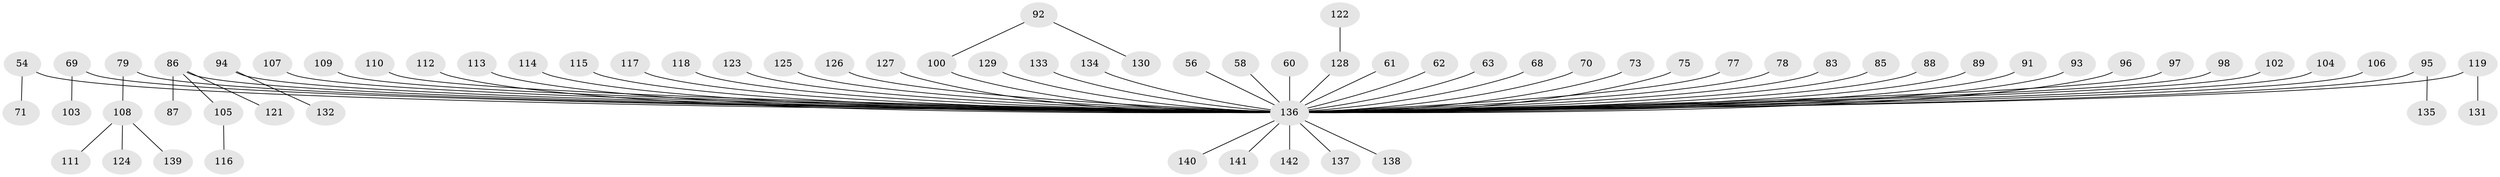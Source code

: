 // original degree distribution, {6: 0.028169014084507043, 8: 0.007042253521126761, 7: 0.007042253521126761, 4: 0.056338028169014086, 3: 0.14084507042253522, 1: 0.5422535211267606, 2: 0.19014084507042253, 5: 0.028169014084507043}
// Generated by graph-tools (version 1.1) at 2025/53/03/09/25 04:53:57]
// undirected, 71 vertices, 70 edges
graph export_dot {
graph [start="1"]
  node [color=gray90,style=filled];
  54 [super="+53"];
  56;
  58;
  60;
  61;
  62;
  63;
  68;
  69;
  70;
  71;
  73;
  75;
  77;
  78;
  79;
  83;
  85;
  86 [super="+17+25"];
  87;
  88;
  89;
  91;
  92;
  93;
  94;
  95;
  96;
  97;
  98;
  100 [super="+42"];
  102;
  103;
  104;
  105 [super="+32"];
  106;
  107;
  108;
  109;
  110;
  111;
  112;
  113;
  114;
  115;
  116;
  117;
  118;
  119;
  121;
  122;
  123;
  124;
  125;
  126;
  127;
  128 [super="+120"];
  129;
  130;
  131;
  132;
  133;
  134;
  135;
  136 [super="+27+82+18+43+50+45+40+46+31+13+64+76+90+101+28+36+37+38+99+41+44+47+72+84+67+80+48+52"];
  137;
  138;
  139;
  140;
  141;
  142;
  54 -- 136;
  54 -- 71;
  56 -- 136;
  58 -- 136;
  60 -- 136;
  61 -- 136;
  62 -- 136;
  63 -- 136;
  68 -- 136;
  69 -- 103;
  69 -- 136;
  70 -- 136;
  73 -- 136;
  75 -- 136;
  77 -- 136;
  78 -- 136;
  79 -- 108;
  79 -- 136;
  83 -- 136;
  85 -- 136;
  86 -- 87;
  86 -- 121;
  86 -- 105;
  86 -- 136;
  88 -- 136;
  89 -- 136;
  91 -- 136;
  92 -- 130;
  92 -- 100;
  93 -- 136;
  94 -- 132;
  94 -- 136;
  95 -- 135;
  95 -- 136;
  96 -- 136;
  97 -- 136;
  98 -- 136;
  100 -- 136;
  102 -- 136;
  104 -- 136;
  105 -- 116;
  106 -- 136;
  107 -- 136;
  108 -- 111;
  108 -- 124;
  108 -- 139;
  109 -- 136;
  110 -- 136;
  112 -- 136;
  113 -- 136;
  114 -- 136;
  115 -- 136;
  117 -- 136;
  118 -- 136;
  119 -- 131;
  119 -- 136;
  122 -- 128;
  123 -- 136;
  125 -- 136;
  126 -- 136;
  127 -- 136;
  128 -- 136;
  129 -- 136;
  133 -- 136;
  134 -- 136;
  136 -- 142;
  136 -- 137;
  136 -- 138;
  136 -- 141;
  136 -- 140;
}
